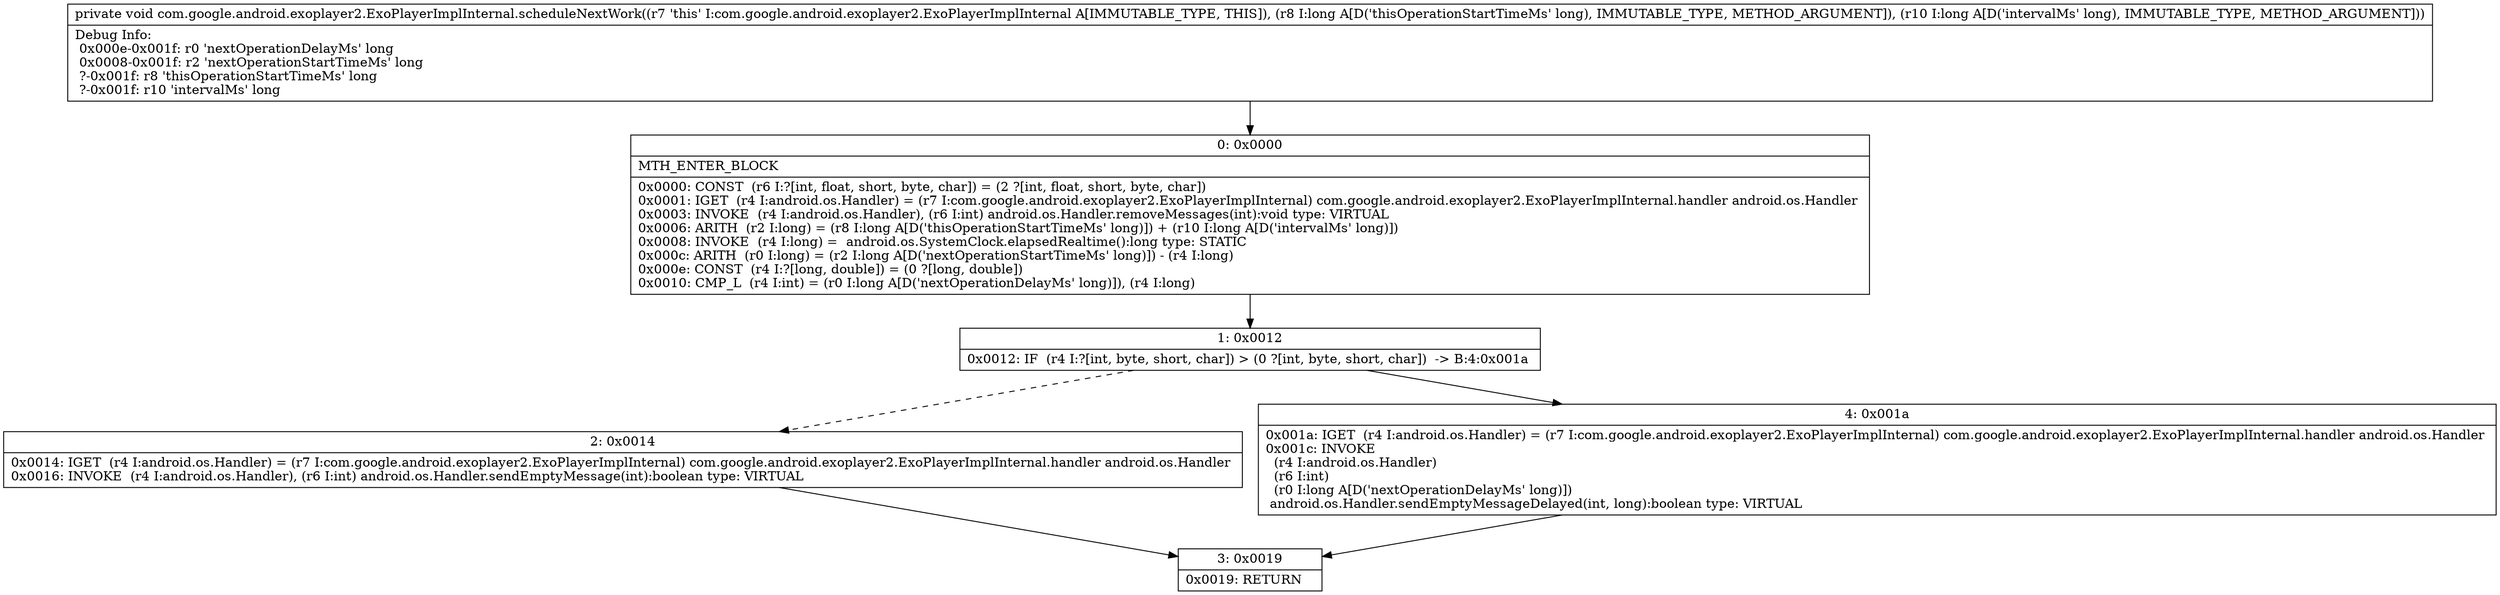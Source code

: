digraph "CFG forcom.google.android.exoplayer2.ExoPlayerImplInternal.scheduleNextWork(JJ)V" {
Node_0 [shape=record,label="{0\:\ 0x0000|MTH_ENTER_BLOCK\l|0x0000: CONST  (r6 I:?[int, float, short, byte, char]) = (2 ?[int, float, short, byte, char]) \l0x0001: IGET  (r4 I:android.os.Handler) = (r7 I:com.google.android.exoplayer2.ExoPlayerImplInternal) com.google.android.exoplayer2.ExoPlayerImplInternal.handler android.os.Handler \l0x0003: INVOKE  (r4 I:android.os.Handler), (r6 I:int) android.os.Handler.removeMessages(int):void type: VIRTUAL \l0x0006: ARITH  (r2 I:long) = (r8 I:long A[D('thisOperationStartTimeMs' long)]) + (r10 I:long A[D('intervalMs' long)]) \l0x0008: INVOKE  (r4 I:long) =  android.os.SystemClock.elapsedRealtime():long type: STATIC \l0x000c: ARITH  (r0 I:long) = (r2 I:long A[D('nextOperationStartTimeMs' long)]) \- (r4 I:long) \l0x000e: CONST  (r4 I:?[long, double]) = (0 ?[long, double]) \l0x0010: CMP_L  (r4 I:int) = (r0 I:long A[D('nextOperationDelayMs' long)]), (r4 I:long) \l}"];
Node_1 [shape=record,label="{1\:\ 0x0012|0x0012: IF  (r4 I:?[int, byte, short, char]) \> (0 ?[int, byte, short, char])  \-\> B:4:0x001a \l}"];
Node_2 [shape=record,label="{2\:\ 0x0014|0x0014: IGET  (r4 I:android.os.Handler) = (r7 I:com.google.android.exoplayer2.ExoPlayerImplInternal) com.google.android.exoplayer2.ExoPlayerImplInternal.handler android.os.Handler \l0x0016: INVOKE  (r4 I:android.os.Handler), (r6 I:int) android.os.Handler.sendEmptyMessage(int):boolean type: VIRTUAL \l}"];
Node_3 [shape=record,label="{3\:\ 0x0019|0x0019: RETURN   \l}"];
Node_4 [shape=record,label="{4\:\ 0x001a|0x001a: IGET  (r4 I:android.os.Handler) = (r7 I:com.google.android.exoplayer2.ExoPlayerImplInternal) com.google.android.exoplayer2.ExoPlayerImplInternal.handler android.os.Handler \l0x001c: INVOKE  \l  (r4 I:android.os.Handler)\l  (r6 I:int)\l  (r0 I:long A[D('nextOperationDelayMs' long)])\l android.os.Handler.sendEmptyMessageDelayed(int, long):boolean type: VIRTUAL \l}"];
MethodNode[shape=record,label="{private void com.google.android.exoplayer2.ExoPlayerImplInternal.scheduleNextWork((r7 'this' I:com.google.android.exoplayer2.ExoPlayerImplInternal A[IMMUTABLE_TYPE, THIS]), (r8 I:long A[D('thisOperationStartTimeMs' long), IMMUTABLE_TYPE, METHOD_ARGUMENT]), (r10 I:long A[D('intervalMs' long), IMMUTABLE_TYPE, METHOD_ARGUMENT]))  | Debug Info:\l  0x000e\-0x001f: r0 'nextOperationDelayMs' long\l  0x0008\-0x001f: r2 'nextOperationStartTimeMs' long\l  ?\-0x001f: r8 'thisOperationStartTimeMs' long\l  ?\-0x001f: r10 'intervalMs' long\l}"];
MethodNode -> Node_0;
Node_0 -> Node_1;
Node_1 -> Node_2[style=dashed];
Node_1 -> Node_4;
Node_2 -> Node_3;
Node_4 -> Node_3;
}

